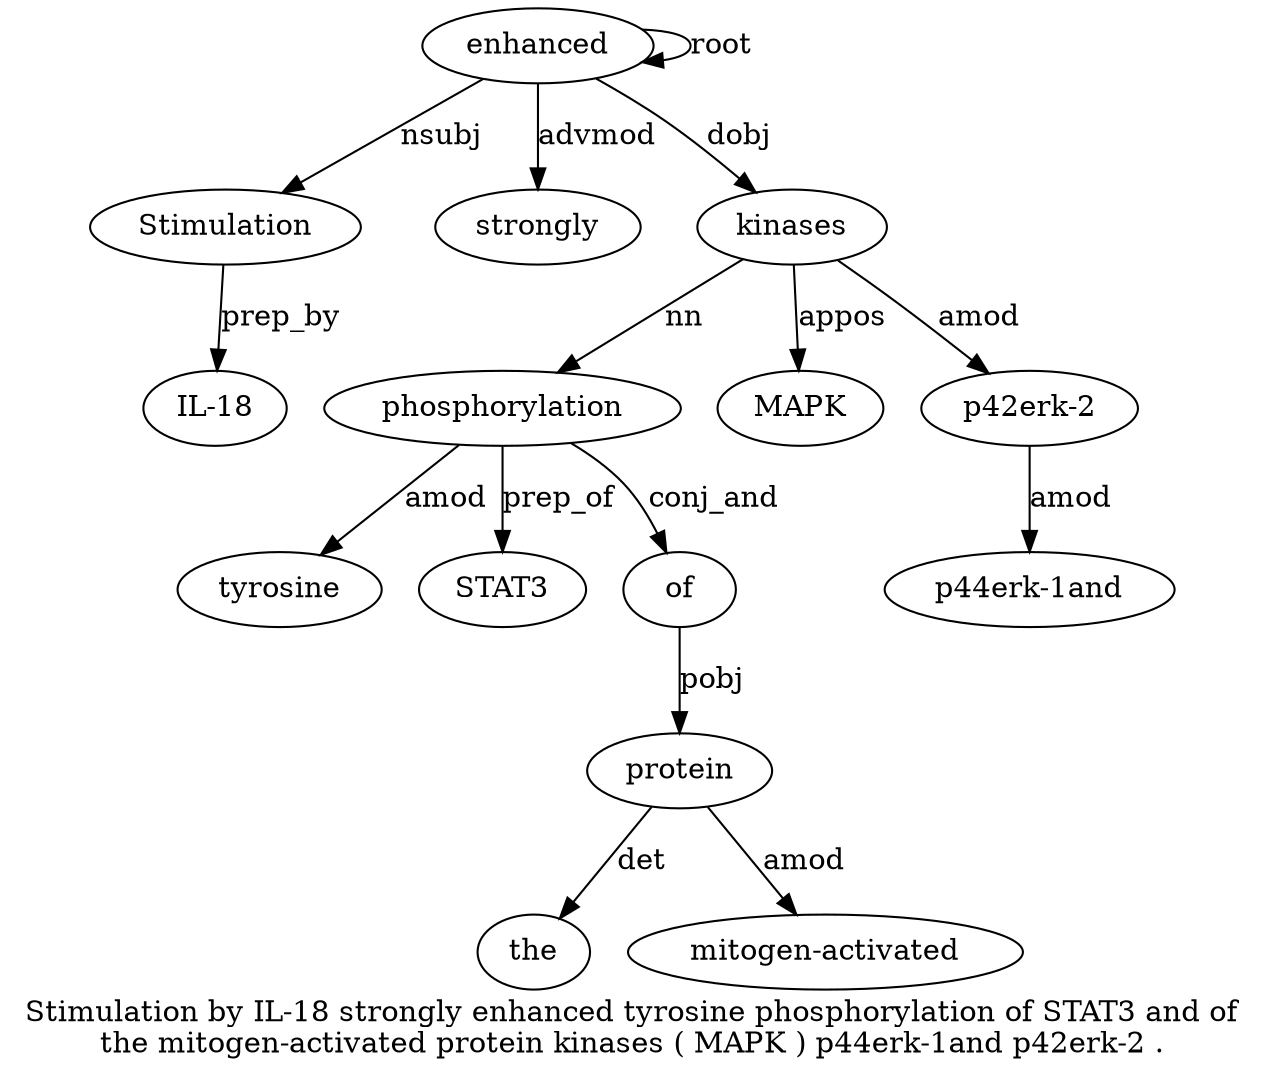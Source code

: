 digraph "Stimulation by IL-18 strongly enhanced tyrosine phosphorylation of STAT3 and of the mitogen-activated protein kinases ( MAPK ) p44erk-1and p42erk-2 ." {
label="Stimulation by IL-18 strongly enhanced tyrosine phosphorylation of STAT3 and of
the mitogen-activated protein kinases ( MAPK ) p44erk-1and p42erk-2 .";
enhanced5 [style=filled, fillcolor=white, label=enhanced];
Stimulation1 [style=filled, fillcolor=white, label=Stimulation];
enhanced5 -> Stimulation1  [label=nsubj];
"IL-183" [style=filled, fillcolor=white, label="IL-18"];
Stimulation1 -> "IL-183"  [label=prep_by];
strongly4 [style=filled, fillcolor=white, label=strongly];
enhanced5 -> strongly4  [label=advmod];
enhanced5 -> enhanced5  [label=root];
phosphorylation7 [style=filled, fillcolor=white, label=phosphorylation];
tyrosine6 [style=filled, fillcolor=white, label=tyrosine];
phosphorylation7 -> tyrosine6  [label=amod];
kinases15 [style=filled, fillcolor=white, label=kinases];
kinases15 -> phosphorylation7  [label=nn];
STAT39 [style=filled, fillcolor=white, label=STAT3];
phosphorylation7 -> STAT39  [label=prep_of];
of11 [style=filled, fillcolor=white, label=of];
phosphorylation7 -> of11  [label=conj_and];
protein14 [style=filled, fillcolor=white, label=protein];
the12 [style=filled, fillcolor=white, label=the];
protein14 -> the12  [label=det];
"mitogen-activated13" [style=filled, fillcolor=white, label="mitogen-activated"];
protein14 -> "mitogen-activated13"  [label=amod];
of11 -> protein14  [label=pobj];
enhanced5 -> kinases15  [label=dobj];
MAPK17 [style=filled, fillcolor=white, label=MAPK];
kinases15 -> MAPK17  [label=appos];
"p42erk-20" [style=filled, fillcolor=white, label="p42erk-2"];
"p44erk-1and9" [style=filled, fillcolor=white, label="p44erk-1and"];
"p42erk-20" -> "p44erk-1and9"  [label=amod];
kinases15 -> "p42erk-20"  [label=amod];
}
